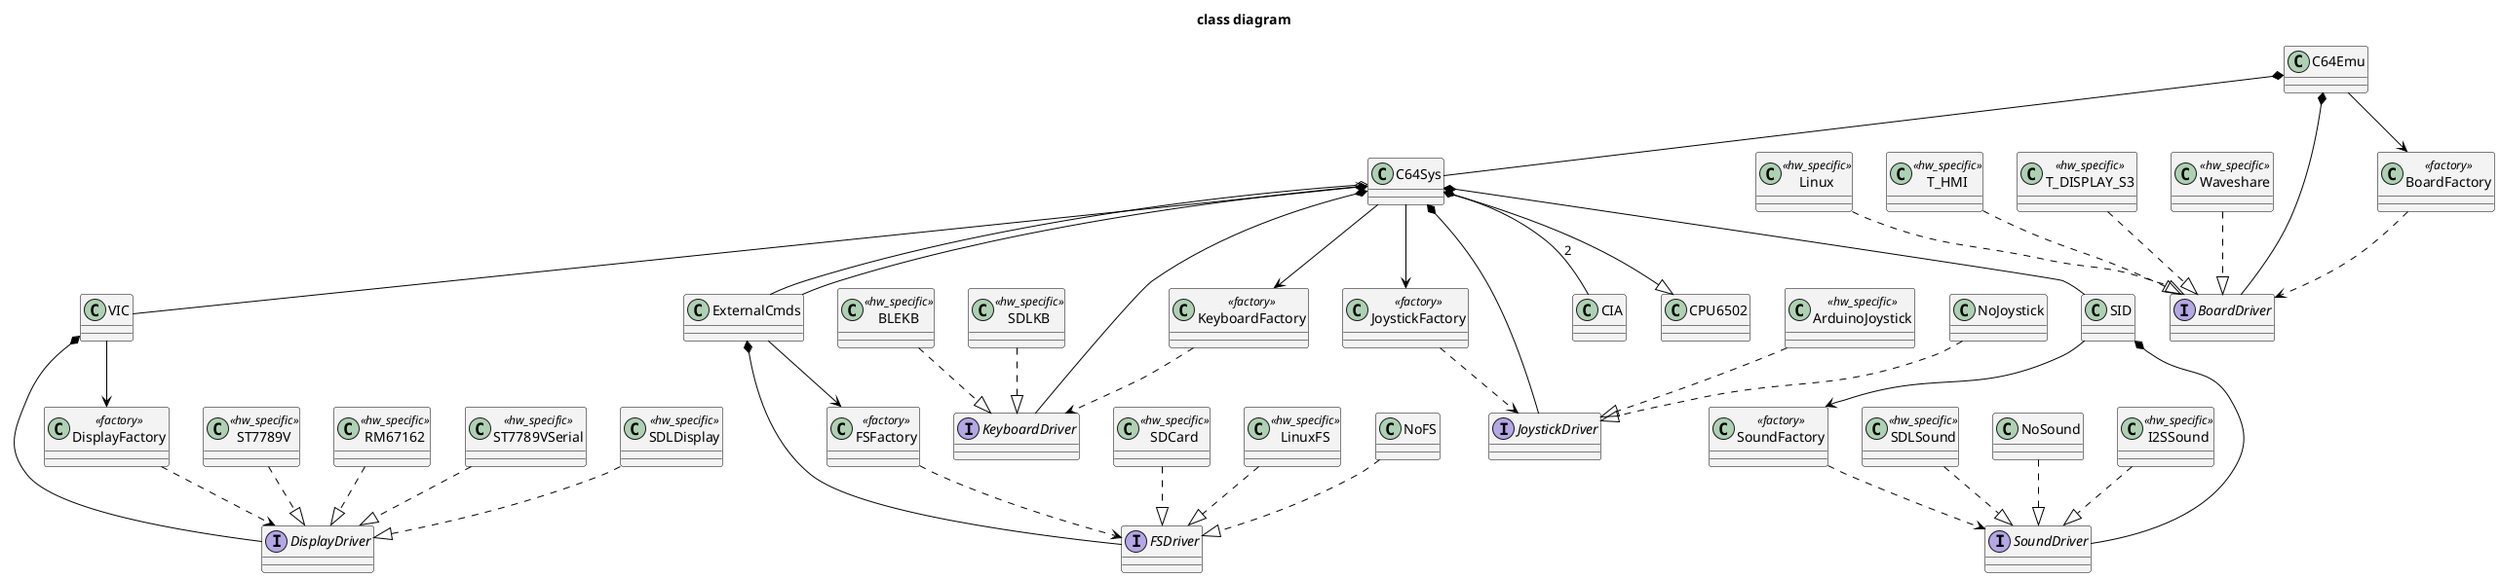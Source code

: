@startuml
title class diagram

skinparam class {
  BackgroundColor #f3f3f3
  ArrowColor Black
  BorderColor Black
}

interface BoardDriver
interface DisplayDriver
interface SoundDriver
interface KeyboardDriver
interface FSDriver
interface JoystickDriver

class C64Emu
class C64Sys
class VIC
class ExternalCmds
class CIA
class CPU6502
class SID

together {
class T_HMI <<hw_specific>>
class T_DISPLAY_S3 <<hw_specific>>
class Waveshare <<hw_specific>>
class Linux <<hw_specific>>
}

together {
class BLEKB <<hw_specific>>
class SDLKB <<hw_specific>>
}

together {
class ST7789V <<hw_specific>>
class RM67162 <<hw_specific>>
class ST7789VSerial <<hw_specific>>
class SDLDisplay <<hw_specific>>
}

together {
class I2SSound <<hw_specific>>
class SDLSound <<hw_specific>>
class NoSound
}

together {
class SDCard <<hw_specific>>
class LinuxFS <<hw_specific>>
class NoFS
}

together {
class ArduinoJoystick <<hw_specific>>
class NoJoystick
}

class BoardFactory <<factory>>
class DisplayFactory <<factory>>
class SoundFactory <<factory>>
class KeyboardFactory <<factory>>
class FSFactory <<factory>>
class JoystickFactory <<factory>>

T_HMI ..|> BoardDriver
T_DISPLAY_S3 ..|> BoardDriver
Waveshare ..|> BoardDriver
Linux ..|> BoardDriver

C64Emu *-- BoardDriver
C64Emu --> BoardFactory
BoardFactory ..> BoardDriver
C64Emu *-- C64Sys

BLEKB ..|> KeyboardDriver
SDLKB ..|> KeyboardDriver

ArduinoJoystick ..|> JoystickDriver
NoJoystick ..|> JoystickDriver

C64Sys *-- KeyboardDriver
C64Sys --> KeyboardFactory
KeyboardFactory ..> KeyboardDriver
C64Sys *-- JoystickDriver
C64Sys --> JoystickFactory
JoystickFactory ..> JoystickDriver
C64Sys --|> CPU6502
C64Sys o-- ExternalCmds
C64Sys *-- VIC
C64Sys *-- CIA : 2
C64Sys *-- SID

SDCard ..|> FSDriver
LinuxFS ..|> FSDriver
NoFS ..|> FSDriver

ExternalCmds *-- FSDriver
ExternalCmds --> FSFactory
FSFactory ..> FSDriver
ExternalCmds --> C64Sys

ST7789V ..|> DisplayDriver
RM67162 ..|> DisplayDriver
ST7789VSerial ..|> DisplayDriver
SDLDisplay ..|> DisplayDriver

VIC *-- DisplayDriver
VIC --> DisplayFactory
DisplayFactory ..> DisplayDriver

I2SSound ..|> SoundDriver
SDLSound ..|> SoundDriver
NoSound ..|> SoundDriver

SID *-- SoundDriver
SID --> SoundFactory
SoundFactory ..> SoundDriver
@enduml

@startuml

skinparam class {
  BackgroundColor #f3f3f3
  ArrowColor Black
  BorderColor Black
}

interface Platform
class PlatformESP32 <<os_specific>>
class PlatformLinux <<os_specific>>

class Config
note right of Config
Globally used platform- and
board-specific constants
end note
class PlatformManager <<singleton>>
note right of PlatformManager
Globally used singleton providing
platform-specific services
(logging, timers, etc.)
end note
class PlatformFactory <<factory>>
PlatformESP32 ..|> Platform
PlatformLinux ..|> Platform
PlatformManager --> Platform
PlatformFactory ..> Platform
@enduml
